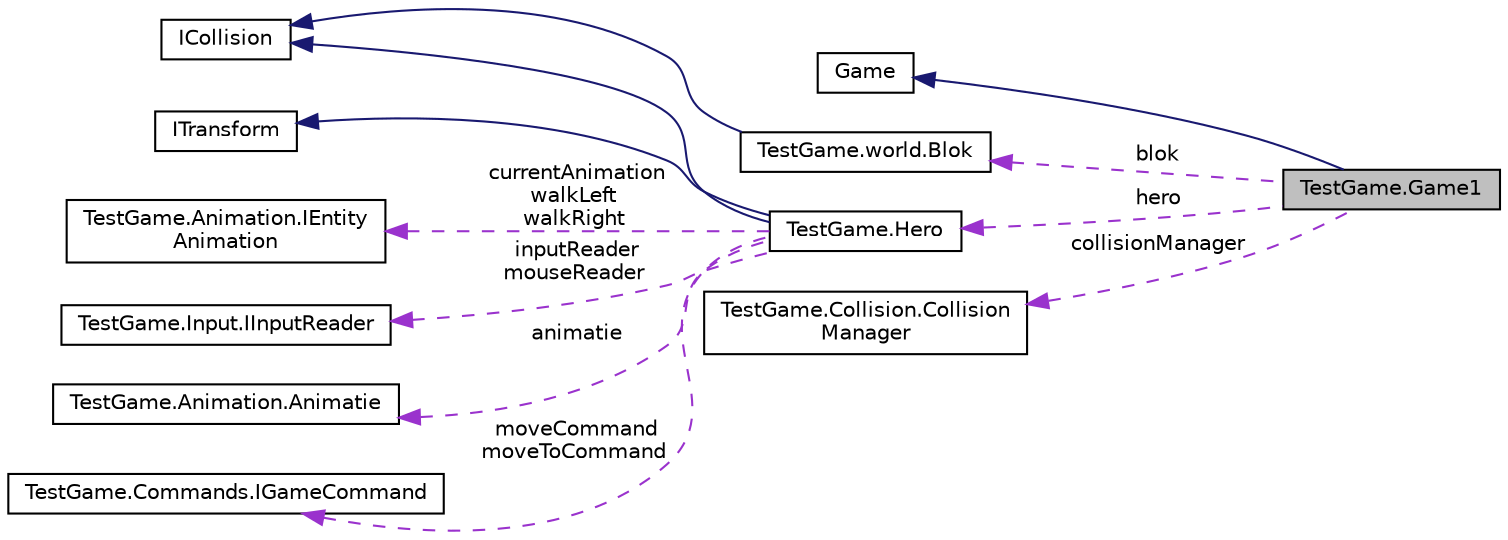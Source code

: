 digraph "TestGame.Game1"
{
 // LATEX_PDF_SIZE
  bgcolor="transparent";
  edge [fontname="Helvetica",fontsize="10",labelfontname="Helvetica",labelfontsize="10"];
  node [fontname="Helvetica",fontsize="10",shape=record];
  rankdir="LR";
  Node1 [label="TestGame.Game1",height=0.2,width=0.4,color="black", fillcolor="grey75", style="filled", fontcolor="black",tooltip=" "];
  Node2 -> Node1 [dir="back",color="midnightblue",fontsize="10",style="solid",fontname="Helvetica"];
  Node2 [label="Game",height=0.2,width=0.4,color="black",URL="$dd/d1f/class_game.html",tooltip=" "];
  Node3 -> Node1 [dir="back",color="darkorchid3",fontsize="10",style="dashed",label=" blok" ,fontname="Helvetica"];
  Node3 [label="TestGame.world.Blok",height=0.2,width=0.4,color="black",URL="$db/d25/class_test_game_1_1world_1_1_blok.html",tooltip=" "];
  Node4 -> Node3 [dir="back",color="midnightblue",fontsize="10",style="solid",fontname="Helvetica"];
  Node4 [label="ICollision",height=0.2,width=0.4,color="black",URL="$df/de9/interface_test_game_1_1_interfaces_1_1_i_collision.html",tooltip=" "];
  Node5 -> Node1 [dir="back",color="darkorchid3",fontsize="10",style="dashed",label=" collisionManager" ,fontname="Helvetica"];
  Node5 [label="TestGame.Collision.Collision\lManager",height=0.2,width=0.4,color="black",URL="$d1/da7/class_test_game_1_1_collision_1_1_collision_manager.html",tooltip=" "];
  Node6 -> Node1 [dir="back",color="darkorchid3",fontsize="10",style="dashed",label=" hero" ,fontname="Helvetica"];
  Node6 [label="TestGame.Hero",height=0.2,width=0.4,color="black",URL="$d4/df7/class_test_game_1_1_hero.html",tooltip=" "];
  Node7 -> Node6 [dir="back",color="midnightblue",fontsize="10",style="solid",fontname="Helvetica"];
  Node7 [label="ITransform",height=0.2,width=0.4,color="black",URL="$db/dfa/interface_test_game_1_1_interfaces_1_1_i_transform.html",tooltip=" "];
  Node4 -> Node6 [dir="back",color="midnightblue",fontsize="10",style="solid",fontname="Helvetica"];
  Node8 -> Node6 [dir="back",color="darkorchid3",fontsize="10",style="dashed",label=" currentAnimation\nwalkLeft\nwalkRight" ,fontname="Helvetica"];
  Node8 [label="TestGame.Animation.IEntity\lAnimation",height=0.2,width=0.4,color="black",URL="$d0/da2/interface_test_game_1_1_animation_1_1_i_entity_animation.html",tooltip=" "];
  Node9 -> Node6 [dir="back",color="darkorchid3",fontsize="10",style="dashed",label=" inputReader\nmouseReader" ,fontname="Helvetica"];
  Node9 [label="TestGame.Input.IInputReader",height=0.2,width=0.4,color="black",URL="$d7/ddf/interface_test_game_1_1_input_1_1_i_input_reader.html",tooltip=" "];
  Node10 -> Node6 [dir="back",color="darkorchid3",fontsize="10",style="dashed",label=" animatie" ,fontname="Helvetica"];
  Node10 [label="TestGame.Animation.Animatie",height=0.2,width=0.4,color="black",URL="$df/d72/class_test_game_1_1_animation_1_1_animatie.html",tooltip=" "];
  Node11 -> Node6 [dir="back",color="darkorchid3",fontsize="10",style="dashed",label=" moveCommand\nmoveToCommand" ,fontname="Helvetica"];
  Node11 [label="TestGame.Commands.IGameCommand",height=0.2,width=0.4,color="black",URL="$d0/dd4/interface_test_game_1_1_commands_1_1_i_game_command.html",tooltip=" "];
}
